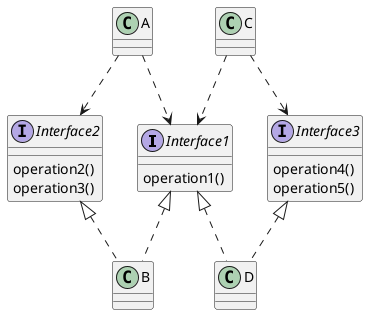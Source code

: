 @startuml
'https://plantuml.com/class-diagram

interface Interface1{
    operation1()
}
interface Interface2{
    operation2()
    operation3()
}
interface Interface3{
    operation4()
    operation5()
}

class A
class B
class C
class D

A ..> Interface1
A ..> Interface2

Interface1 <|.. B
Interface2 <|.. B

C ..> Interface1
C ..> Interface3

Interface1 <|.. D
Interface3 <|.. D
@enduml
